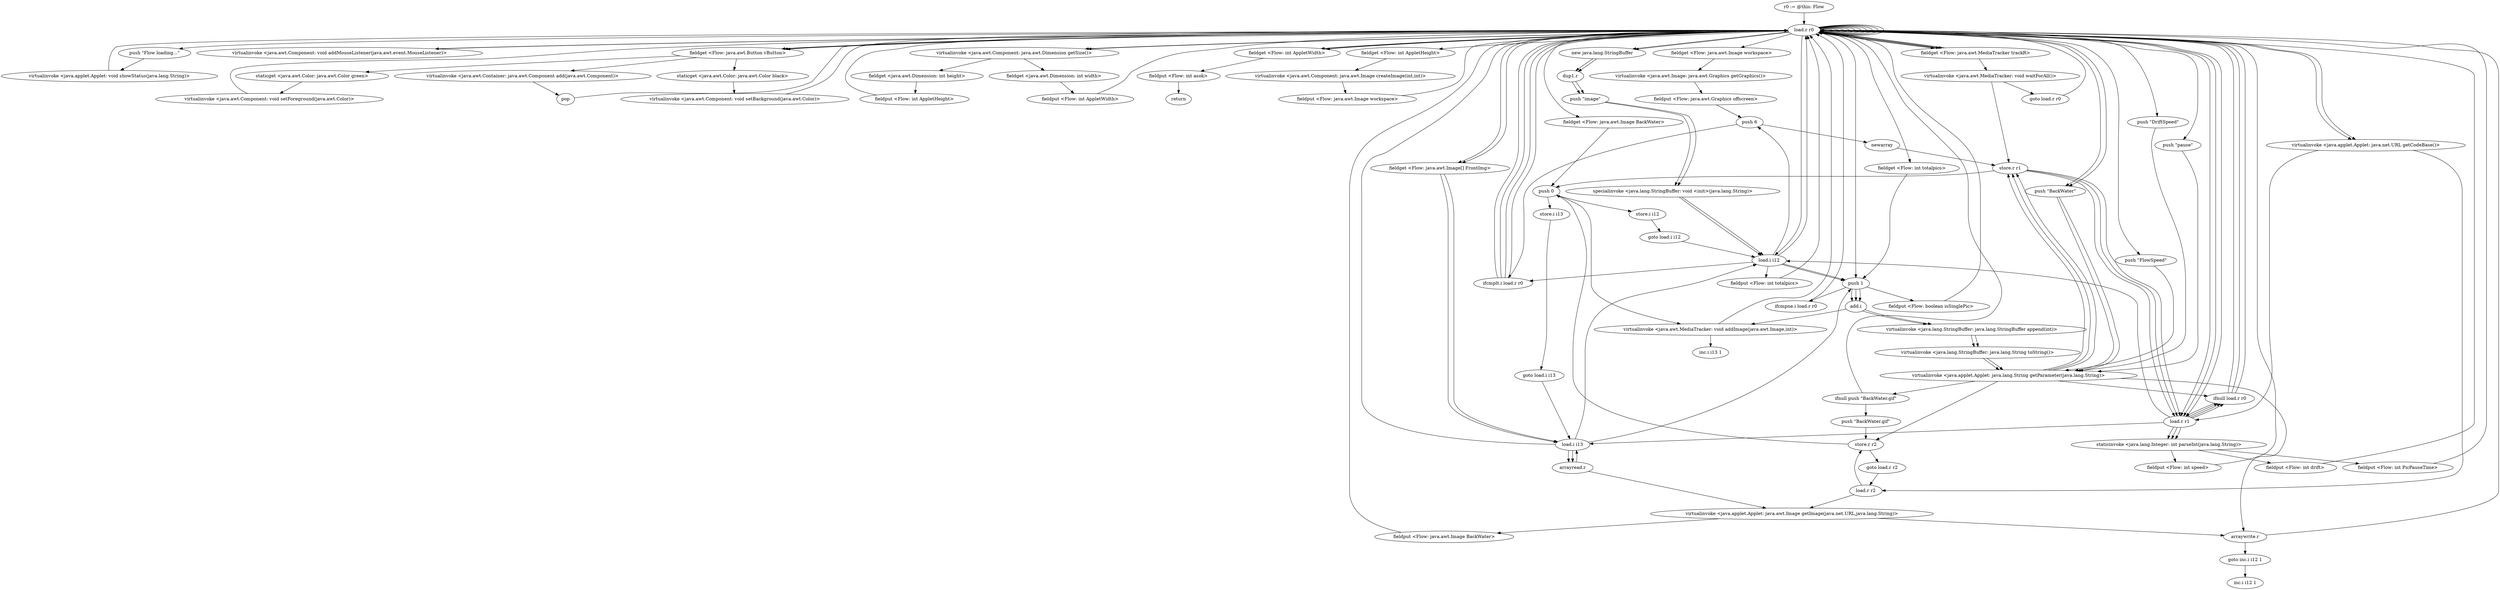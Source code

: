 digraph "" {
    "r0 := @this: Flow"
    "load.r r0"
    "r0 := @this: Flow"->"load.r r0";
    "push \"Flow loading...\""
    "load.r r0"->"push \"Flow loading...\"";
    "virtualinvoke <java.applet.Applet: void showStatus(java.lang.String)>"
    "push \"Flow loading...\""->"virtualinvoke <java.applet.Applet: void showStatus(java.lang.String)>";
    "virtualinvoke <java.applet.Applet: void showStatus(java.lang.String)>"->"load.r r0";
    "load.r r0"->"load.r r0";
    "virtualinvoke <java.awt.Component: void addMouseListener(java.awt.event.MouseListener)>"
    "load.r r0"->"virtualinvoke <java.awt.Component: void addMouseListener(java.awt.event.MouseListener)>";
    "virtualinvoke <java.awt.Component: void addMouseListener(java.awt.event.MouseListener)>"->"load.r r0";
    "fieldget <Flow: java.awt.Button vButton>"
    "load.r r0"->"fieldget <Flow: java.awt.Button vButton>";
    "staticget <java.awt.Color: java.awt.Color green>"
    "fieldget <Flow: java.awt.Button vButton>"->"staticget <java.awt.Color: java.awt.Color green>";
    "virtualinvoke <java.awt.Component: void setForeground(java.awt.Color)>"
    "staticget <java.awt.Color: java.awt.Color green>"->"virtualinvoke <java.awt.Component: void setForeground(java.awt.Color)>";
    "virtualinvoke <java.awt.Component: void setForeground(java.awt.Color)>"->"load.r r0";
    "load.r r0"->"fieldget <Flow: java.awt.Button vButton>";
    "staticget <java.awt.Color: java.awt.Color black>"
    "fieldget <Flow: java.awt.Button vButton>"->"staticget <java.awt.Color: java.awt.Color black>";
    "virtualinvoke <java.awt.Component: void setBackground(java.awt.Color)>"
    "staticget <java.awt.Color: java.awt.Color black>"->"virtualinvoke <java.awt.Component: void setBackground(java.awt.Color)>";
    "virtualinvoke <java.awt.Component: void setBackground(java.awt.Color)>"->"load.r r0";
    "load.r r0"->"load.r r0";
    "load.r r0"->"fieldget <Flow: java.awt.Button vButton>";
    "virtualinvoke <java.awt.Container: java.awt.Component add(java.awt.Component)>"
    "fieldget <Flow: java.awt.Button vButton>"->"virtualinvoke <java.awt.Container: java.awt.Component add(java.awt.Component)>";
    "pop"
    "virtualinvoke <java.awt.Container: java.awt.Component add(java.awt.Component)>"->"pop";
    "pop"->"load.r r0";
    "load.r r0"->"load.r r0";
    "virtualinvoke <java.awt.Component: java.awt.Dimension getSize()>"
    "load.r r0"->"virtualinvoke <java.awt.Component: java.awt.Dimension getSize()>";
    "fieldget <java.awt.Dimension: int width>"
    "virtualinvoke <java.awt.Component: java.awt.Dimension getSize()>"->"fieldget <java.awt.Dimension: int width>";
    "fieldput <Flow: int AppletWidth>"
    "fieldget <java.awt.Dimension: int width>"->"fieldput <Flow: int AppletWidth>";
    "fieldput <Flow: int AppletWidth>"->"load.r r0";
    "load.r r0"->"load.r r0";
    "load.r r0"->"virtualinvoke <java.awt.Component: java.awt.Dimension getSize()>";
    "fieldget <java.awt.Dimension: int height>"
    "virtualinvoke <java.awt.Component: java.awt.Dimension getSize()>"->"fieldget <java.awt.Dimension: int height>";
    "fieldput <Flow: int AppletHeight>"
    "fieldget <java.awt.Dimension: int height>"->"fieldput <Flow: int AppletHeight>";
    "fieldput <Flow: int AppletHeight>"->"load.r r0";
    "load.r r0"->"load.r r0";
    "load.r r0"->"load.r r0";
    "fieldget <Flow: int AppletWidth>"
    "load.r r0"->"fieldget <Flow: int AppletWidth>";
    "fieldget <Flow: int AppletWidth>"->"load.r r0";
    "fieldget <Flow: int AppletHeight>"
    "load.r r0"->"fieldget <Flow: int AppletHeight>";
    "virtualinvoke <java.awt.Component: java.awt.Image createImage(int,int)>"
    "fieldget <Flow: int AppletHeight>"->"virtualinvoke <java.awt.Component: java.awt.Image createImage(int,int)>";
    "fieldput <Flow: java.awt.Image workspace>"
    "virtualinvoke <java.awt.Component: java.awt.Image createImage(int,int)>"->"fieldput <Flow: java.awt.Image workspace>";
    "fieldput <Flow: java.awt.Image workspace>"->"load.r r0";
    "load.r r0"->"load.r r0";
    "fieldget <Flow: java.awt.Image workspace>"
    "load.r r0"->"fieldget <Flow: java.awt.Image workspace>";
    "virtualinvoke <java.awt.Image: java.awt.Graphics getGraphics()>"
    "fieldget <Flow: java.awt.Image workspace>"->"virtualinvoke <java.awt.Image: java.awt.Graphics getGraphics()>";
    "fieldput <Flow: java.awt.Graphics offscreen>"
    "virtualinvoke <java.awt.Image: java.awt.Graphics getGraphics()>"->"fieldput <Flow: java.awt.Graphics offscreen>";
    "push 6"
    "fieldput <Flow: java.awt.Graphics offscreen>"->"push 6";
    "newarray"
    "push 6"->"newarray";
    "store.r r1"
    "newarray"->"store.r r1";
    "push 0"
    "store.r r1"->"push 0";
    "store.i i12"
    "push 0"->"store.i i12";
    "goto load.i i12"
    "store.i i12"->"goto load.i i12";
    "load.i i12"
    "goto load.i i12"->"load.i i12";
    "load.i i12"->"push 6";
    "ifcmplt.i load.r r0"
    "push 6"->"ifcmplt.i load.r r0";
    "ifcmplt.i load.r r0"->"load.r r0";
    "load.r r0"->"load.i i12";
    "fieldput <Flow: int totalpics>"
    "load.i i12"->"fieldput <Flow: int totalpics>";
    "fieldput <Flow: int totalpics>"->"load.r r0";
    "fieldget <Flow: int totalpics>"
    "load.r r0"->"fieldget <Flow: int totalpics>";
    "push 1"
    "fieldget <Flow: int totalpics>"->"push 1";
    "ifcmpne.i load.r r0"
    "push 1"->"ifcmpne.i load.r r0";
    "ifcmpne.i load.r r0"->"load.r r0";
    "load.r r0"->"push 1";
    "fieldput <Flow: boolean isSinglePic>"
    "push 1"->"fieldput <Flow: boolean isSinglePic>";
    "fieldput <Flow: boolean isSinglePic>"->"load.r r0";
    "push \"BackWater\""
    "load.r r0"->"push \"BackWater\"";
    "virtualinvoke <java.applet.Applet: java.lang.String getParameter(java.lang.String)>"
    "push \"BackWater\""->"virtualinvoke <java.applet.Applet: java.lang.String getParameter(java.lang.String)>";
    "ifnull push \"BackWater.gif\""
    "virtualinvoke <java.applet.Applet: java.lang.String getParameter(java.lang.String)>"->"ifnull push \"BackWater.gif\"";
    "ifnull push \"BackWater.gif\""->"load.r r0";
    "load.r r0"->"push \"BackWater\"";
    "push \"BackWater\""->"virtualinvoke <java.applet.Applet: java.lang.String getParameter(java.lang.String)>";
    "store.r r2"
    "virtualinvoke <java.applet.Applet: java.lang.String getParameter(java.lang.String)>"->"store.r r2";
    "goto load.r r2"
    "store.r r2"->"goto load.r r2";
    "load.r r2"
    "goto load.r r2"->"load.r r2";
    "load.r r2"->"store.r r2";
    "store.r r2"->"push 0";
    "store.i i13"
    "push 0"->"store.i i13";
    "goto load.i i13"
    "store.i i13"->"goto load.i i13";
    "load.i i13"
    "goto load.i i13"->"load.i i13";
    "load.i i13"->"load.i i12";
    "load.i i12"->"ifcmplt.i load.r r0";
    "ifcmplt.i load.r r0"->"load.r r0";
    "load.r r0"->"load.r r0";
    "load.r r0"->"load.r r0";
    "virtualinvoke <java.applet.Applet: java.net.URL getCodeBase()>"
    "load.r r0"->"virtualinvoke <java.applet.Applet: java.net.URL getCodeBase()>";
    "virtualinvoke <java.applet.Applet: java.net.URL getCodeBase()>"->"load.r r2";
    "virtualinvoke <java.applet.Applet: java.awt.Image getImage(java.net.URL,java.lang.String)>"
    "load.r r2"->"virtualinvoke <java.applet.Applet: java.awt.Image getImage(java.net.URL,java.lang.String)>";
    "fieldput <Flow: java.awt.Image BackWater>"
    "virtualinvoke <java.applet.Applet: java.awt.Image getImage(java.net.URL,java.lang.String)>"->"fieldput <Flow: java.awt.Image BackWater>";
    "fieldput <Flow: java.awt.Image BackWater>"->"load.r r0";
    "fieldget <Flow: java.awt.MediaTracker trackR>"
    "load.r r0"->"fieldget <Flow: java.awt.MediaTracker trackR>";
    "fieldget <Flow: java.awt.MediaTracker trackR>"->"load.r r0";
    "fieldget <Flow: java.awt.Image BackWater>"
    "load.r r0"->"fieldget <Flow: java.awt.Image BackWater>";
    "fieldget <Flow: java.awt.Image BackWater>"->"push 0";
    "virtualinvoke <java.awt.MediaTracker: void addImage(java.awt.Image,int)>"
    "push 0"->"virtualinvoke <java.awt.MediaTracker: void addImage(java.awt.Image,int)>";
    "virtualinvoke <java.awt.MediaTracker: void addImage(java.awt.Image,int)>"->"load.r r0";
    "load.r r0"->"fieldget <Flow: java.awt.MediaTracker trackR>";
    "virtualinvoke <java.awt.MediaTracker: void waitForAll()>"
    "fieldget <Flow: java.awt.MediaTracker trackR>"->"virtualinvoke <java.awt.MediaTracker: void waitForAll()>";
    "goto load.r r0"
    "virtualinvoke <java.awt.MediaTracker: void waitForAll()>"->"goto load.r r0";
    "goto load.r r0"->"load.r r0";
    "push \"FlowSpeed\""
    "load.r r0"->"push \"FlowSpeed\"";
    "push \"FlowSpeed\""->"virtualinvoke <java.applet.Applet: java.lang.String getParameter(java.lang.String)>";
    "virtualinvoke <java.applet.Applet: java.lang.String getParameter(java.lang.String)>"->"store.r r1";
    "load.r r1"
    "store.r r1"->"load.r r1";
    "ifnull load.r r0"
    "load.r r1"->"ifnull load.r r0";
    "ifnull load.r r0"->"load.r r0";
    "load.r r0"->"load.r r1";
    "staticinvoke <java.lang.Integer: int parseInt(java.lang.String)>"
    "load.r r1"->"staticinvoke <java.lang.Integer: int parseInt(java.lang.String)>";
    "fieldput <Flow: int speed>"
    "staticinvoke <java.lang.Integer: int parseInt(java.lang.String)>"->"fieldput <Flow: int speed>";
    "fieldput <Flow: int speed>"->"load.r r0";
    "push \"DriftSpeed\""
    "load.r r0"->"push \"DriftSpeed\"";
    "push \"DriftSpeed\""->"virtualinvoke <java.applet.Applet: java.lang.String getParameter(java.lang.String)>";
    "virtualinvoke <java.applet.Applet: java.lang.String getParameter(java.lang.String)>"->"store.r r1";
    "store.r r1"->"load.r r1";
    "load.r r1"->"ifnull load.r r0";
    "ifnull load.r r0"->"load.r r0";
    "load.r r0"->"load.r r1";
    "load.r r1"->"staticinvoke <java.lang.Integer: int parseInt(java.lang.String)>";
    "fieldput <Flow: int drift>"
    "staticinvoke <java.lang.Integer: int parseInt(java.lang.String)>"->"fieldput <Flow: int drift>";
    "fieldput <Flow: int drift>"->"load.r r0";
    "push \"pause\""
    "load.r r0"->"push \"pause\"";
    "push \"pause\""->"virtualinvoke <java.applet.Applet: java.lang.String getParameter(java.lang.String)>";
    "virtualinvoke <java.applet.Applet: java.lang.String getParameter(java.lang.String)>"->"store.r r1";
    "store.r r1"->"load.r r1";
    "load.r r1"->"ifnull load.r r0";
    "ifnull load.r r0"->"load.r r0";
    "load.r r0"->"load.r r1";
    "load.r r1"->"staticinvoke <java.lang.Integer: int parseInt(java.lang.String)>";
    "fieldput <Flow: int PicPauseTime>"
    "staticinvoke <java.lang.Integer: int parseInt(java.lang.String)>"->"fieldput <Flow: int PicPauseTime>";
    "fieldput <Flow: int PicPauseTime>"->"load.r r0";
    "load.r r0"->"load.r r0";
    "load.r r0"->"fieldget <Flow: int AppletWidth>";
    "fieldput <Flow: int asok>"
    "fieldget <Flow: int AppletWidth>"->"fieldput <Flow: int asok>";
    "return"
    "fieldput <Flow: int asok>"->"return";
    "virtualinvoke <java.awt.MediaTracker: void waitForAll()>"->"store.r r1";
    "ifcmplt.i load.r r0"->"load.r r0";
    "fieldget <Flow: java.awt.Image[] FrontImg>"
    "load.r r0"->"fieldget <Flow: java.awt.Image[] FrontImg>";
    "fieldget <Flow: java.awt.Image[] FrontImg>"->"load.i i13";
    "load.i i13"->"load.r r0";
    "load.r r0"->"load.r r0";
    "load.r r0"->"virtualinvoke <java.applet.Applet: java.net.URL getCodeBase()>";
    "virtualinvoke <java.applet.Applet: java.net.URL getCodeBase()>"->"load.r r1";
    "load.r r1"->"load.i i13";
    "arrayread.r"
    "load.i i13"->"arrayread.r";
    "arrayread.r"->"virtualinvoke <java.applet.Applet: java.awt.Image getImage(java.net.URL,java.lang.String)>";
    "arraywrite.r"
    "virtualinvoke <java.applet.Applet: java.awt.Image getImage(java.net.URL,java.lang.String)>"->"arraywrite.r";
    "arraywrite.r"->"load.r r0";
    "load.r r0"->"fieldget <Flow: java.awt.MediaTracker trackR>";
    "fieldget <Flow: java.awt.MediaTracker trackR>"->"load.r r0";
    "load.r r0"->"fieldget <Flow: java.awt.Image[] FrontImg>";
    "fieldget <Flow: java.awt.Image[] FrontImg>"->"load.i i13";
    "load.i i13"->"arrayread.r";
    "arrayread.r"->"load.i i13";
    "load.i i13"->"push 1";
    "add.i"
    "push 1"->"add.i";
    "add.i"->"virtualinvoke <java.awt.MediaTracker: void addImage(java.awt.Image,int)>";
    "inc.i i13 1"
    "virtualinvoke <java.awt.MediaTracker: void addImage(java.awt.Image,int)>"->"inc.i i13 1";
    "push \"BackWater.gif\""
    "ifnull push \"BackWater.gif\""->"push \"BackWater.gif\"";
    "push \"BackWater.gif\""->"store.r r2";
    "ifcmplt.i load.r r0"->"load.r r0";
    "new java.lang.StringBuffer"
    "load.r r0"->"new java.lang.StringBuffer";
    "dup1.r"
    "new java.lang.StringBuffer"->"dup1.r";
    "push \"image\""
    "dup1.r"->"push \"image\"";
    "specialinvoke <java.lang.StringBuffer: void <init>(java.lang.String)>"
    "push \"image\""->"specialinvoke <java.lang.StringBuffer: void <init>(java.lang.String)>";
    "specialinvoke <java.lang.StringBuffer: void <init>(java.lang.String)>"->"load.i i12";
    "load.i i12"->"push 1";
    "push 1"->"add.i";
    "virtualinvoke <java.lang.StringBuffer: java.lang.StringBuffer append(int)>"
    "add.i"->"virtualinvoke <java.lang.StringBuffer: java.lang.StringBuffer append(int)>";
    "virtualinvoke <java.lang.StringBuffer: java.lang.String toString()>"
    "virtualinvoke <java.lang.StringBuffer: java.lang.StringBuffer append(int)>"->"virtualinvoke <java.lang.StringBuffer: java.lang.String toString()>";
    "virtualinvoke <java.lang.StringBuffer: java.lang.String toString()>"->"virtualinvoke <java.applet.Applet: java.lang.String getParameter(java.lang.String)>";
    "virtualinvoke <java.applet.Applet: java.lang.String getParameter(java.lang.String)>"->"ifnull load.r r0";
    "ifnull load.r r0"->"load.r r1";
    "load.r r1"->"load.i i12";
    "load.i i12"->"load.r r0";
    "load.r r0"->"new java.lang.StringBuffer";
    "new java.lang.StringBuffer"->"dup1.r";
    "dup1.r"->"push \"image\"";
    "push \"image\""->"specialinvoke <java.lang.StringBuffer: void <init>(java.lang.String)>";
    "specialinvoke <java.lang.StringBuffer: void <init>(java.lang.String)>"->"load.i i12";
    "load.i i12"->"push 1";
    "push 1"->"add.i";
    "add.i"->"virtualinvoke <java.lang.StringBuffer: java.lang.StringBuffer append(int)>";
    "virtualinvoke <java.lang.StringBuffer: java.lang.StringBuffer append(int)>"->"virtualinvoke <java.lang.StringBuffer: java.lang.String toString()>";
    "virtualinvoke <java.lang.StringBuffer: java.lang.String toString()>"->"virtualinvoke <java.applet.Applet: java.lang.String getParameter(java.lang.String)>";
    "virtualinvoke <java.applet.Applet: java.lang.String getParameter(java.lang.String)>"->"arraywrite.r";
    "goto inc.i i12 1"
    "arraywrite.r"->"goto inc.i i12 1";
    "inc.i i12 1"
    "goto inc.i i12 1"->"inc.i i12 1";
}
